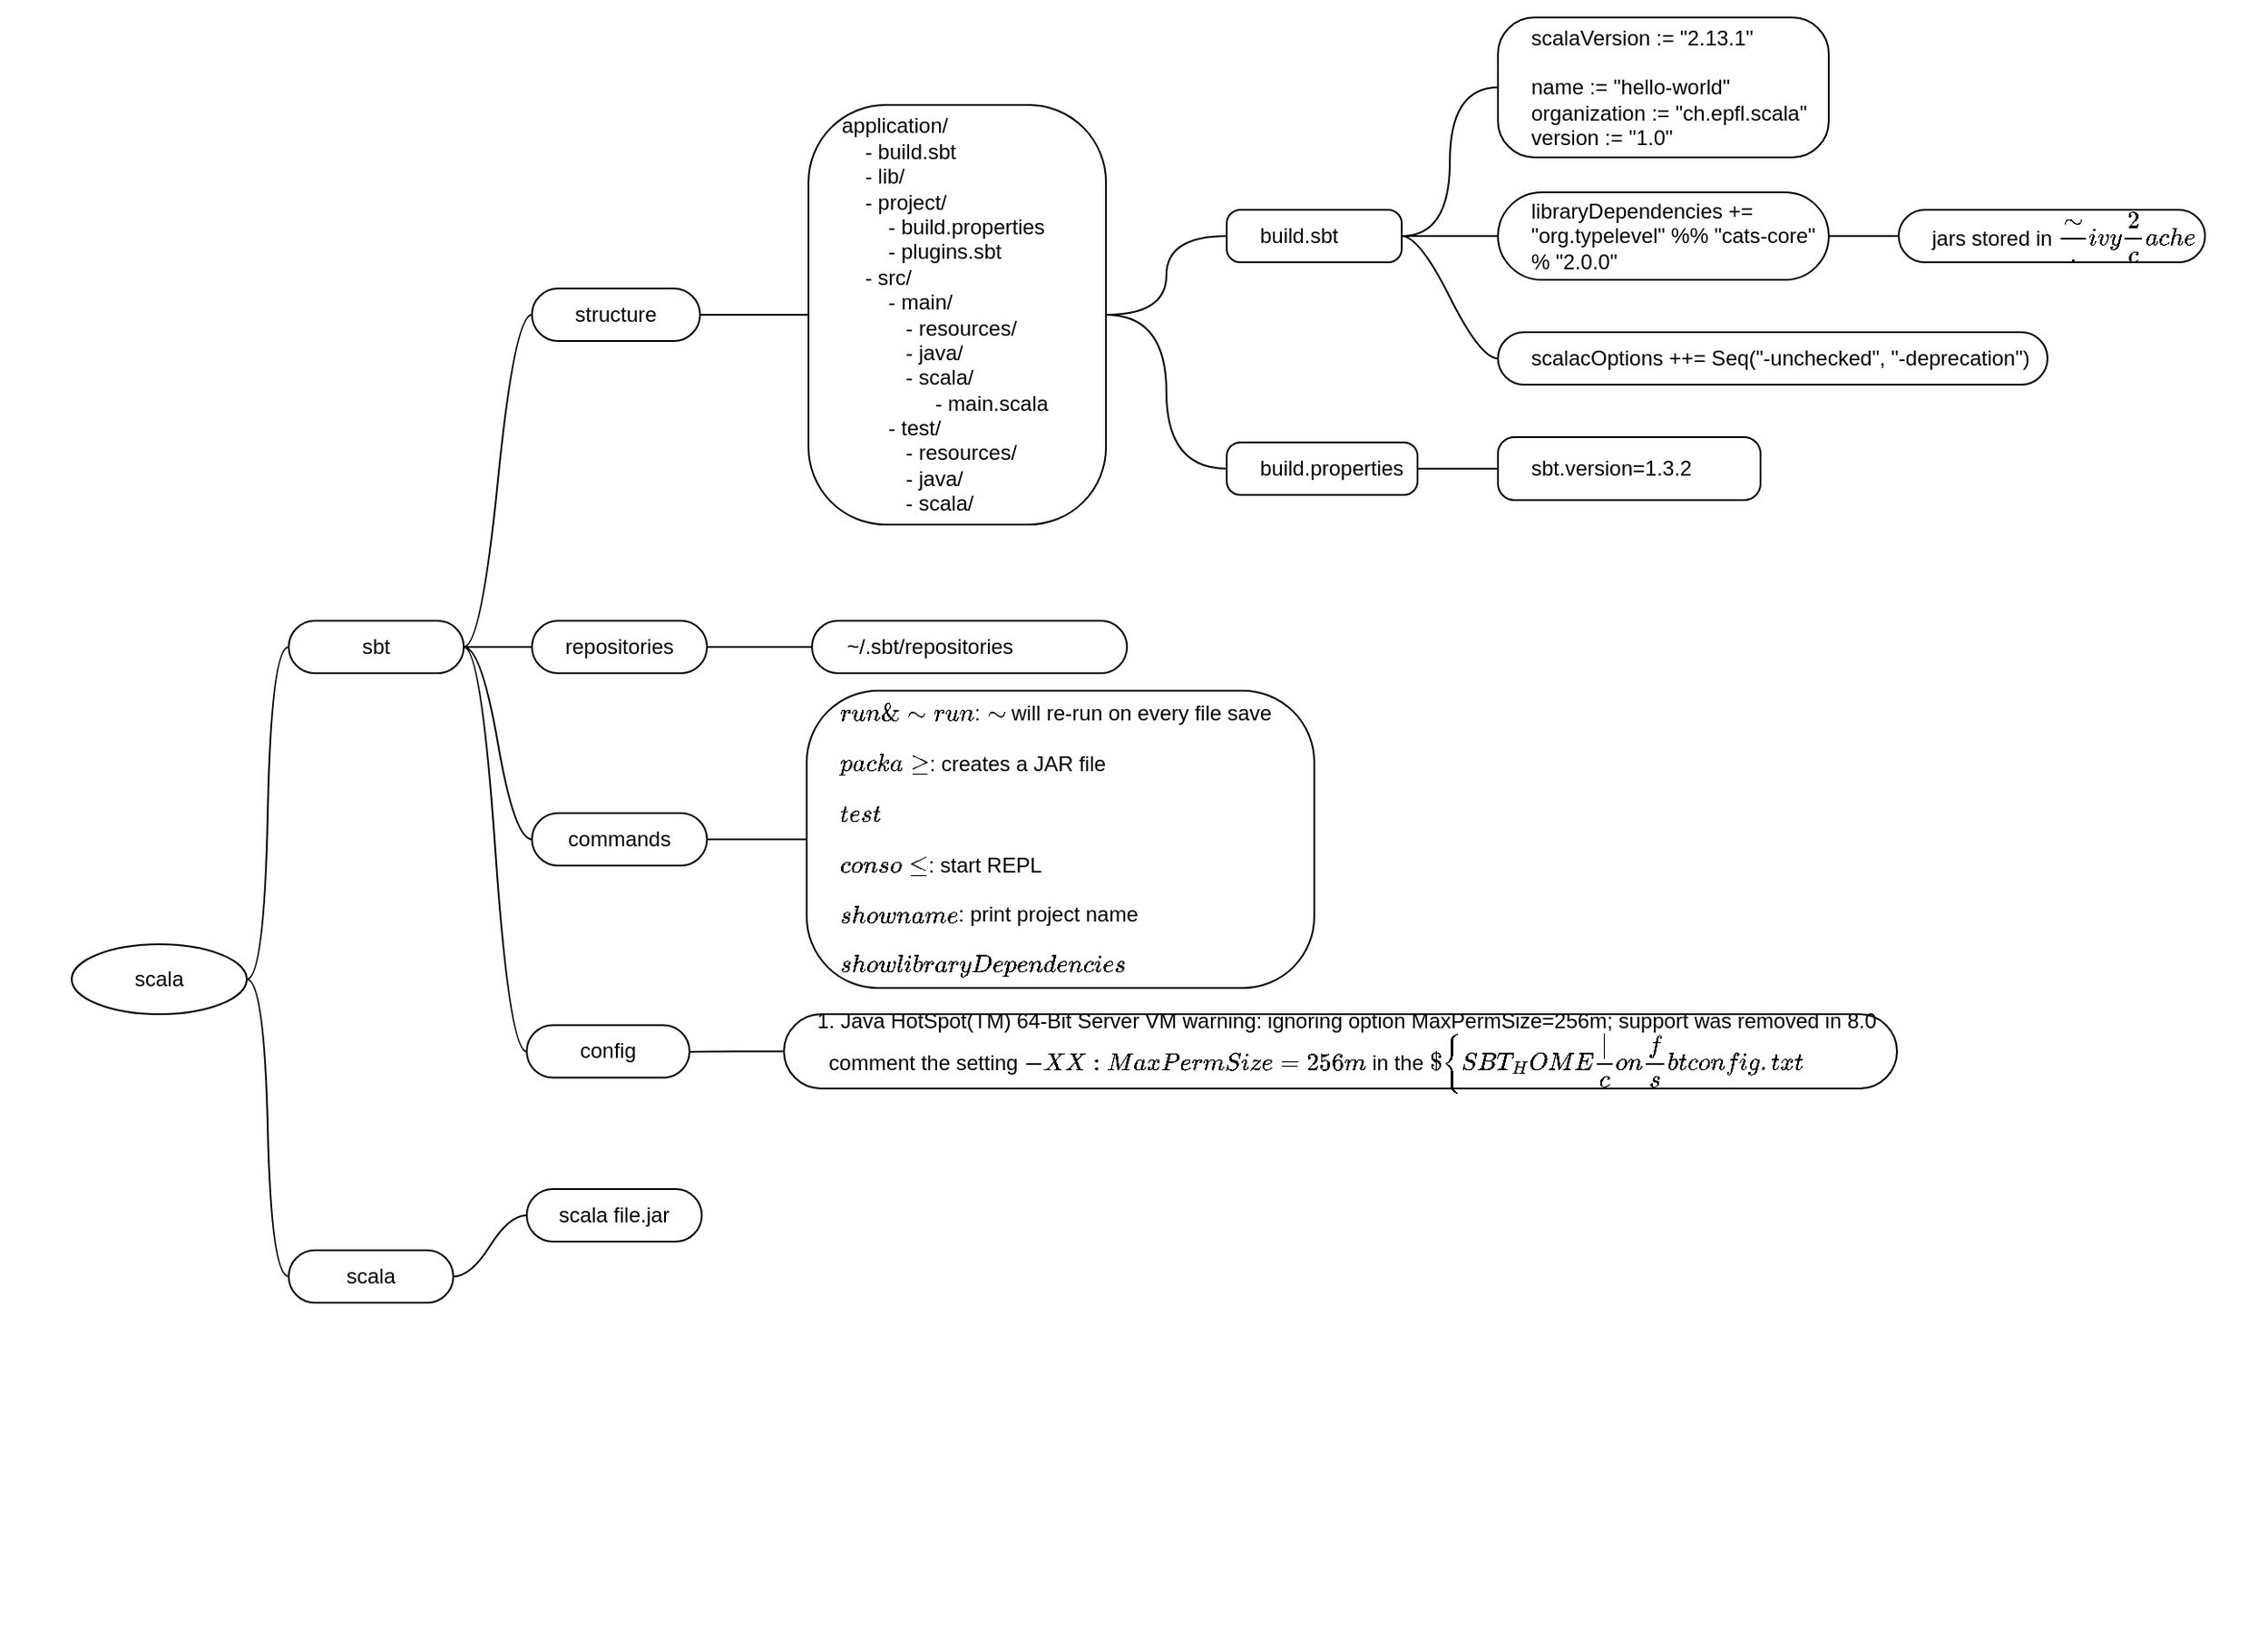 <mxfile version="12.9.3" type="device"><diagram id="EWGYTc7bqy6GZGGbjvN2" name="scala"><mxGraphModel dx="1092" dy="3795" grid="1" gridSize="10" guides="1" tooltips="1" connect="1" arrows="1" fold="1" page="1" pageScale="1" pageWidth="2339" pageHeight="3300" math="0" shadow="0"><root><mxCell id="0"/><mxCell id="1" parent="0"/><mxCell id="EoFhbo3bPFA1JX9zwTyj-1" value="" style="swimlane;html=1;startSize=20;horizontal=1;containerType=tree;fillColor=none;strokeColor=none;spacingLeft=15;snapToPoint=1;fixDash=0;backgroundOutline=0;rounded=1;align=left;verticalAlign=middle;" vertex="1" parent="1"><mxGeometry x="40" y="-200" width="1295" height="930" as="geometry"><mxRectangle x="30" y="-120" width="50" height="40" as="alternateBounds"/></mxGeometry></mxCell><mxCell id="EoFhbo3bPFA1JX9zwTyj-6" value="scala" style="ellipse;whiteSpace=wrap;html=1;align=center;container=1;recursiveResize=0;treeFolding=1;treeMoving=1;snapToPoint=1;fixDash=0;backgroundOutline=0;" vertex="1" parent="EoFhbo3bPFA1JX9zwTyj-1"><mxGeometry x="41" y="540" width="100" height="40" as="geometry"/></mxCell><mxCell id="EoFhbo3bPFA1JX9zwTyj-15" value="" style="edgeStyle=entityRelationEdgeStyle;startArrow=none;endArrow=none;segment=10;curved=1;snapToPoint=1;fixDash=0;backgroundOutline=0;exitX=1;exitY=0.5;exitDx=0;exitDy=0;" edge="1" target="EoFhbo3bPFA1JX9zwTyj-16" source="EoFhbo3bPFA1JX9zwTyj-6" parent="EoFhbo3bPFA1JX9zwTyj-1"><mxGeometry relative="1" as="geometry"><mxPoint x="121" y="570" as="sourcePoint"/></mxGeometry></mxCell><mxCell id="EoFhbo3bPFA1JX9zwTyj-16" value="sbt" style="whiteSpace=wrap;html=1;rounded=1;arcSize=50;align=center;verticalAlign=middle;container=1;recursiveResize=0;strokeWidth=1;autosize=1;spacing=4;treeFolding=1;treeMoving=1;snapToPoint=1;fixDash=0;backgroundOutline=0;" vertex="1" parent="EoFhbo3bPFA1JX9zwTyj-1"><mxGeometry x="165" y="355" width="100" height="30" as="geometry"/></mxCell><mxCell id="HXkj4zqK0N98TBbHZSJ0-14" value="" style="edgeStyle=entityRelationEdgeStyle;startArrow=none;endArrow=none;segment=10;curved=1;snapToPoint=1;fixDash=0;backgroundOutline=0;" edge="1" target="HXkj4zqK0N98TBbHZSJ0-15" source="EoFhbo3bPFA1JX9zwTyj-16" parent="EoFhbo3bPFA1JX9zwTyj-1"><mxGeometry relative="1" as="geometry"><mxPoint x="334" y="310" as="sourcePoint"/></mxGeometry></mxCell><mxCell id="HXkj4zqK0N98TBbHZSJ0-15" value="repositories" style="whiteSpace=wrap;html=1;rounded=1;arcSize=50;align=center;verticalAlign=middle;container=1;recursiveResize=0;strokeWidth=1;autosize=1;spacing=4;treeFolding=1;treeMoving=1;snapToPoint=1;fixDash=0;backgroundOutline=0;" vertex="1" parent="EoFhbo3bPFA1JX9zwTyj-1"><mxGeometry x="304" y="355" width="100" height="30" as="geometry"/></mxCell><mxCell id="HXkj4zqK0N98TBbHZSJ0-16" value="" style="edgeStyle=entityRelationEdgeStyle;startArrow=none;endArrow=none;segment=10;curved=1;snapToPoint=1;fixDash=0;backgroundOutline=0;" edge="1" target="HXkj4zqK0N98TBbHZSJ0-17" source="HXkj4zqK0N98TBbHZSJ0-15" parent="EoFhbo3bPFA1JX9zwTyj-1"><mxGeometry relative="1" as="geometry"><mxPoint x="334" y="330" as="sourcePoint"/></mxGeometry></mxCell><mxCell id="HXkj4zqK0N98TBbHZSJ0-17" value="~/.sbt/repositories" style="whiteSpace=wrap;html=1;rounded=1;arcSize=50;align=left;verticalAlign=middle;container=1;recursiveResize=0;strokeWidth=1;autosize=1;spacing=4;treeFolding=1;treeMoving=1;spacingLeft=16;snapToPoint=1;fixDash=0;backgroundOutline=0;" vertex="1" parent="EoFhbo3bPFA1JX9zwTyj-1"><mxGeometry x="464" y="355" width="180" height="30" as="geometry"/></mxCell><mxCell id="HXkj4zqK0N98TBbHZSJ0-22" value="" style="edgeStyle=entityRelationEdgeStyle;startArrow=none;endArrow=none;segment=10;curved=1;snapToPoint=1;fixDash=0;backgroundOutline=0;exitX=1;exitY=0.5;exitDx=0;exitDy=0;" edge="1" target="HXkj4zqK0N98TBbHZSJ0-23" source="EoFhbo3bPFA1JX9zwTyj-6" parent="EoFhbo3bPFA1JX9zwTyj-1"><mxGeometry relative="1" as="geometry"><mxPoint x="131" y="565" as="sourcePoint"/></mxGeometry></mxCell><mxCell id="HXkj4zqK0N98TBbHZSJ0-23" value="scala" style="whiteSpace=wrap;html=1;rounded=1;arcSize=50;align=center;verticalAlign=middle;container=1;recursiveResize=0;strokeWidth=1;autosize=1;spacing=4;treeFolding=1;treeMoving=1;snapToPoint=1;fixDash=0;backgroundOutline=0;" vertex="1" parent="EoFhbo3bPFA1JX9zwTyj-1"><mxGeometry x="165" y="715" width="94" height="30" as="geometry"/></mxCell><mxCell id="HXkj4zqK0N98TBbHZSJ0-25" value="" style="edgeStyle=entityRelationEdgeStyle;startArrow=none;endArrow=none;segment=10;curved=1;snapToPoint=1;fixDash=0;backgroundOutline=0;" edge="1" target="HXkj4zqK0N98TBbHZSJ0-26" source="HXkj4zqK0N98TBbHZSJ0-23" parent="EoFhbo3bPFA1JX9zwTyj-1"><mxGeometry relative="1" as="geometry"><mxPoint x="145" y="515" as="sourcePoint"/></mxGeometry></mxCell><mxCell id="HXkj4zqK0N98TBbHZSJ0-26" value="scala file.jar" style="whiteSpace=wrap;html=1;rounded=1;arcSize=50;align=center;verticalAlign=middle;container=1;recursiveResize=0;strokeWidth=1;autosize=1;spacing=4;treeFolding=1;treeMoving=1;snapToPoint=1;fixDash=0;backgroundOutline=0;" vertex="1" parent="EoFhbo3bPFA1JX9zwTyj-1"><mxGeometry x="301" y="680" width="100" height="30" as="geometry"/></mxCell><mxCell id="HXkj4zqK0N98TBbHZSJ0-43" value="structure" style="whiteSpace=wrap;html=1;rounded=1;arcSize=50;align=center;verticalAlign=middle;container=1;recursiveResize=0;strokeWidth=1;autosize=1;spacing=4;treeFolding=1;treeMoving=1;snapToPoint=1;fixDash=0;backgroundOutline=0;" vertex="1" parent="EoFhbo3bPFA1JX9zwTyj-1"><mxGeometry x="304" y="165" width="96" height="30" as="geometry"/></mxCell><mxCell id="HXkj4zqK0N98TBbHZSJ0-42" value="" style="edgeStyle=entityRelationEdgeStyle;startArrow=none;endArrow=none;segment=10;curved=1;snapToPoint=1;fixDash=0;backgroundOutline=0;" edge="1" target="HXkj4zqK0N98TBbHZSJ0-43" source="EoFhbo3bPFA1JX9zwTyj-16" parent="EoFhbo3bPFA1JX9zwTyj-1"><mxGeometry relative="1" as="geometry"><mxPoint x="300" y="35" as="sourcePoint"/></mxGeometry></mxCell><mxCell id="HXkj4zqK0N98TBbHZSJ0-44" value="application/&lt;br&gt;&amp;nbsp; &amp;nbsp; - build.sbt&lt;br&gt;&amp;nbsp; &amp;nbsp; - lib/&lt;br&gt;&amp;nbsp; &amp;nbsp; - project/&lt;br&gt;&amp;nbsp; &amp;nbsp; &amp;nbsp; &amp;nbsp; - build.properties&lt;br&gt;&amp;nbsp; &amp;nbsp; &amp;nbsp; &amp;nbsp; - plugins.sbt&lt;br&gt;&amp;nbsp; &amp;nbsp; - src/&lt;br&gt;&amp;nbsp; &amp;nbsp; &amp;nbsp; &amp;nbsp; - main/&lt;br&gt;&amp;nbsp; &amp;nbsp; &amp;nbsp; &amp;nbsp; &amp;nbsp; &amp;nbsp;- resources/&lt;br&gt;&amp;nbsp; &amp;nbsp; &amp;nbsp; &amp;nbsp; &amp;nbsp; &amp;nbsp;- java/&lt;br&gt;&amp;nbsp; &amp;nbsp; &amp;nbsp; &amp;nbsp; &amp;nbsp; &amp;nbsp;- scala/&lt;br&gt;&amp;nbsp; &amp;nbsp; &amp;nbsp; &amp;nbsp; &amp;nbsp; &amp;nbsp; &amp;nbsp; &amp;nbsp; - main.scala&lt;br&gt;&amp;nbsp; &amp;nbsp; &amp;nbsp; &amp;nbsp; - test/&lt;br&gt;&amp;nbsp; &amp;nbsp; &amp;nbsp; &amp;nbsp; &amp;nbsp; &amp;nbsp;- resources/&lt;br&gt;&amp;nbsp; &amp;nbsp; &amp;nbsp; &amp;nbsp; &amp;nbsp; &amp;nbsp;- java/&lt;br&gt;&amp;nbsp; &amp;nbsp; &amp;nbsp; &amp;nbsp; &amp;nbsp; &amp;nbsp;- scala/" style="whiteSpace=wrap;html=1;rounded=1;arcSize=26;align=left;verticalAlign=middle;container=1;recursiveResize=0;strokeWidth=1;autosize=1;spacing=4;treeFolding=1;treeMoving=1;snapToPoint=1;fixDash=0;backgroundOutline=0;spacingLeft=15;glass=0;comic=0;shadow=0;" vertex="1" parent="EoFhbo3bPFA1JX9zwTyj-1"><mxGeometry x="462" y="60" width="170" height="240" as="geometry"/></mxCell><mxCell id="HXkj4zqK0N98TBbHZSJ0-45" value="" style="edgeStyle=orthogonalEdgeStyle;rounded=0;orthogonalLoop=1;jettySize=auto;html=1;endArrow=none;endFill=0;" edge="1" parent="EoFhbo3bPFA1JX9zwTyj-1" source="HXkj4zqK0N98TBbHZSJ0-43" target="HXkj4zqK0N98TBbHZSJ0-44"><mxGeometry relative="1" as="geometry"/></mxCell><mxCell id="HXkj4zqK0N98TBbHZSJ0-48" value="" style="edgeStyle=entityRelationEdgeStyle;startArrow=none;endArrow=none;segment=10;curved=1;snapToPoint=1;fixDash=0;backgroundOutline=0;" edge="1" target="HXkj4zqK0N98TBbHZSJ0-49" source="EoFhbo3bPFA1JX9zwTyj-16" parent="EoFhbo3bPFA1JX9zwTyj-1"><mxGeometry relative="1" as="geometry"><mxPoint x="303" y="145" as="sourcePoint"/></mxGeometry></mxCell><mxCell id="HXkj4zqK0N98TBbHZSJ0-49" value="commands" style="whiteSpace=wrap;html=1;rounded=1;arcSize=50;align=center;verticalAlign=middle;container=1;recursiveResize=0;strokeWidth=1;autosize=1;spacing=4;treeFolding=1;treeMoving=1;snapToPoint=1;fixDash=0;backgroundOutline=0;" vertex="1" parent="EoFhbo3bPFA1JX9zwTyj-1"><mxGeometry x="304" y="465" width="100" height="30" as="geometry"/></mxCell><mxCell id="HXkj4zqK0N98TBbHZSJ0-50" value="" style="edgeStyle=entityRelationEdgeStyle;startArrow=none;endArrow=none;segment=10;curved=1;snapToPoint=1;fixDash=0;backgroundOutline=0;" edge="1" target="HXkj4zqK0N98TBbHZSJ0-51" source="HXkj4zqK0N98TBbHZSJ0-49" parent="EoFhbo3bPFA1JX9zwTyj-1"><mxGeometry relative="1" as="geometry"><mxPoint x="294" y="190" as="sourcePoint"/></mxGeometry></mxCell><mxCell id="HXkj4zqK0N98TBbHZSJ0-51" value="`run &amp;amp; ~run`: `~` will re-run on every file save&lt;br&gt;&lt;br&gt;`package`: creates a JAR file&lt;br&gt;&lt;br&gt;`test`&lt;br&gt;&lt;br&gt;`console`: start REPL&lt;br&gt;&lt;br&gt;`show name`: print project name&lt;br&gt;&lt;br&gt;`show libraryDependencies`" style="whiteSpace=wrap;html=1;rounded=1;arcSize=24;align=left;verticalAlign=middle;container=1;recursiveResize=0;strokeWidth=1;autosize=1;spacing=4;treeFolding=1;treeMoving=1;snapToPoint=1;fixDash=0;backgroundOutline=0;spacingLeft=15;" vertex="1" parent="EoFhbo3bPFA1JX9zwTyj-1"><mxGeometry x="461" y="395" width="290" height="170" as="geometry"/></mxCell><mxCell id="HXkj4zqK0N98TBbHZSJ0-52" value="" style="edgeStyle=entityRelationEdgeStyle;startArrow=none;endArrow=none;segment=10;curved=1;snapToPoint=1;fixDash=0;backgroundOutline=0;" edge="1" target="HXkj4zqK0N98TBbHZSJ0-53" source="EoFhbo3bPFA1JX9zwTyj-16" parent="EoFhbo3bPFA1JX9zwTyj-1"><mxGeometry relative="1" as="geometry"><mxPoint x="294" y="190" as="sourcePoint"/></mxGeometry></mxCell><mxCell id="HXkj4zqK0N98TBbHZSJ0-53" value="config" style="whiteSpace=wrap;html=1;rounded=1;arcSize=50;align=center;verticalAlign=middle;container=1;recursiveResize=0;strokeWidth=1;autosize=1;spacing=4;treeFolding=1;treeMoving=1;snapToPoint=1;fixDash=0;backgroundOutline=0;" vertex="1" parent="EoFhbo3bPFA1JX9zwTyj-1"><mxGeometry x="301" y="586.25" width="93" height="30" as="geometry"/></mxCell><mxCell id="HXkj4zqK0N98TBbHZSJ0-54" value="" style="edgeStyle=entityRelationEdgeStyle;startArrow=none;endArrow=none;segment=10;curved=1;snapToPoint=1;fixDash=0;backgroundOutline=0;entryX=0;entryY=0.5;entryDx=0;entryDy=0;" edge="1" target="HXkj4zqK0N98TBbHZSJ0-55" source="HXkj4zqK0N98TBbHZSJ0-53" parent="EoFhbo3bPFA1JX9zwTyj-1"><mxGeometry relative="1" as="geometry"><mxPoint x="294" y="190" as="sourcePoint"/><mxPoint x="464" y="640" as="targetPoint"/></mxGeometry></mxCell><mxCell id="HXkj4zqK0N98TBbHZSJ0-55" value="1. Java HotSpot(TM) 64-Bit Server VM warning: ignoring option MaxPermSize=256m; support was removed in 8.0&lt;br&gt;&amp;nbsp; comment the setting `-XX:MaxPermSize=256m` in the `${SBT_HOME|/conf/sbtconfig.txt`" style="whiteSpace=wrap;html=1;rounded=1;arcSize=50;align=left;verticalAlign=middle;container=1;recursiveResize=0;strokeWidth=1;autosize=1;spacing=4;treeFolding=1;treeMoving=1;snapToPoint=1;fixDash=0;backgroundOutline=0;spacingLeft=15;" vertex="1" parent="EoFhbo3bPFA1JX9zwTyj-1"><mxGeometry x="448" y="580" width="636" height="42.5" as="geometry"/></mxCell><mxCell id="HXkj4zqK0N98TBbHZSJ0-67" value="" style="edgeStyle=orthogonalEdgeStyle;rounded=0;orthogonalLoop=1;jettySize=auto;html=1;endArrow=none;endFill=0;curved=1;" edge="1" target="HXkj4zqK0N98TBbHZSJ0-68" source="HXkj4zqK0N98TBbHZSJ0-44" parent="EoFhbo3bPFA1JX9zwTyj-1"><mxGeometry relative="1" as="geometry"><mxPoint x="431" y="-45" as="sourcePoint"/></mxGeometry></mxCell><mxCell id="HXkj4zqK0N98TBbHZSJ0-68" value="build.properties" style="whiteSpace=wrap;html=1;rounded=1;arcSize=26;align=left;verticalAlign=middle;container=1;recursiveResize=0;strokeWidth=1;autosize=1;spacing=4;treeFolding=1;treeMoving=1;snapToPoint=1;fixDash=0;backgroundOutline=0;spacingLeft=15;glass=0;comic=0;shadow=0;" vertex="1" parent="EoFhbo3bPFA1JX9zwTyj-1"><mxGeometry x="701" y="253" width="109" height="30" as="geometry"/></mxCell><mxCell id="HXkj4zqK0N98TBbHZSJ0-69" value="" style="edgeStyle=orthogonalEdgeStyle;rounded=0;orthogonalLoop=1;jettySize=auto;html=1;endArrow=none;endFill=0;" edge="1" target="HXkj4zqK0N98TBbHZSJ0-70" source="HXkj4zqK0N98TBbHZSJ0-68" parent="EoFhbo3bPFA1JX9zwTyj-1"><mxGeometry relative="1" as="geometry"><mxPoint x="663" y="-45" as="sourcePoint"/></mxGeometry></mxCell><mxCell id="HXkj4zqK0N98TBbHZSJ0-70" value="sbt.version=1.3.2" style="whiteSpace=wrap;html=1;rounded=1;arcSize=26;align=left;verticalAlign=middle;container=1;recursiveResize=0;strokeWidth=1;autosize=1;spacing=4;treeFolding=1;treeMoving=1;snapToPoint=1;fixDash=0;backgroundOutline=0;spacingLeft=15;glass=0;comic=0;shadow=0;" vertex="1" parent="EoFhbo3bPFA1JX9zwTyj-1"><mxGeometry x="856" y="250" width="150" height="36" as="geometry"/></mxCell><mxCell id="HXkj4zqK0N98TBbHZSJ0-75" value="" style="edgeStyle=orthogonalEdgeStyle;rounded=0;orthogonalLoop=1;jettySize=auto;html=1;endArrow=none;endFill=0;curved=1;" edge="1" target="HXkj4zqK0N98TBbHZSJ0-76" source="HXkj4zqK0N98TBbHZSJ0-44" parent="EoFhbo3bPFA1JX9zwTyj-1"><mxGeometry relative="1" as="geometry"><mxPoint x="663" y="-45" as="sourcePoint"/></mxGeometry></mxCell><mxCell id="HXkj4zqK0N98TBbHZSJ0-76" value="&lt;span style=&quot;text-align: center&quot;&gt;build.sbt&lt;/span&gt;" style="whiteSpace=wrap;html=1;rounded=1;arcSize=26;align=left;verticalAlign=middle;container=1;recursiveResize=0;strokeWidth=1;autosize=1;spacing=4;treeFolding=1;treeMoving=1;snapToPoint=1;fixDash=0;backgroundOutline=0;spacingLeft=15;glass=0;comic=0;shadow=0;" vertex="1" parent="EoFhbo3bPFA1JX9zwTyj-1"><mxGeometry x="701" y="120" width="100" height="30" as="geometry"/></mxCell><UserObject label="libraryDependencies += &quot;org.typelevel&quot; %% &quot;cats-core&quot; % &quot;2.0.0&quot;" link="https://index.scala-lang.org" id="HXkj4zqK0N98TBbHZSJ0-81"><mxCell style="whiteSpace=wrap;html=1;rounded=1;arcSize=50;align=left;verticalAlign=middle;container=1;recursiveResize=0;strokeWidth=1;autosize=1;spacing=4;treeFolding=1;treeMoving=1;spacingLeft=15;snapToPoint=1;fixDash=0;backgroundOutline=0;collapsible=1;overflow=visible;" vertex="1" collapsed="1" parent="EoFhbo3bPFA1JX9zwTyj-1"><mxGeometry x="856" y="110" width="189" height="50" as="geometry"/></mxCell></UserObject><mxCell id="HXkj4zqK0N98TBbHZSJ0-82" value="" style="edgeStyle=entityRelationEdgeStyle;startArrow=none;endArrow=none;segment=10;curved=1;snapToPoint=1;fixDash=0;backgroundOutline=0;exitX=1;exitY=0.5;exitDx=0;exitDy=0;" edge="1" parent="EoFhbo3bPFA1JX9zwTyj-1" source="HXkj4zqK0N98TBbHZSJ0-76" target="HXkj4zqK0N98TBbHZSJ0-81"><mxGeometry relative="1" as="geometry"><mxPoint x="751" y="310" as="sourcePoint"/><mxPoint x="470" y="410" as="targetPoint"/></mxGeometry></mxCell><mxCell id="HXkj4zqK0N98TBbHZSJ0-85" value="" style="edgeStyle=orthogonalEdgeStyle;rounded=0;orthogonalLoop=1;jettySize=auto;html=1;endArrow=none;endFill=0;curved=1;entryX=0;entryY=0.5;entryDx=0;entryDy=0;" edge="1" target="HXkj4zqK0N98TBbHZSJ0-86" source="HXkj4zqK0N98TBbHZSJ0-76" parent="EoFhbo3bPFA1JX9zwTyj-1"><mxGeometry relative="1" as="geometry"><mxPoint x="661" y="10" as="sourcePoint"/></mxGeometry></mxCell><mxCell id="HXkj4zqK0N98TBbHZSJ0-86" value="scalaVersion := &quot;2.13.1&quot;&lt;br&gt;&lt;br&gt;name := &quot;hello-world&quot;&lt;br&gt;organization := &quot;ch.epfl.scala&quot;&lt;br&gt;version := &quot;1.0&quot;" style="whiteSpace=wrap;html=1;rounded=1;arcSize=26;align=left;verticalAlign=middle;container=1;recursiveResize=0;strokeWidth=1;autosize=1;spacing=4;treeFolding=1;treeMoving=1;snapToPoint=1;fixDash=0;backgroundOutline=0;spacingLeft=15;glass=0;comic=0;shadow=0;" vertex="1" parent="EoFhbo3bPFA1JX9zwTyj-1"><mxGeometry x="856" y="10" width="189" height="80" as="geometry"/></mxCell><mxCell id="HXkj4zqK0N98TBbHZSJ0-89" value="" style="edgeStyle=entityRelationEdgeStyle;startArrow=none;endArrow=none;segment=10;curved=1;snapToPoint=1;fixDash=0;backgroundOutline=0;exitX=1;exitY=0.5;exitDx=0;exitDy=0;" edge="1" target="HXkj4zqK0N98TBbHZSJ0-90" source="HXkj4zqK0N98TBbHZSJ0-76" parent="EoFhbo3bPFA1JX9zwTyj-1"><mxGeometry relative="1" as="geometry"><mxPoint x="841" y="-95" as="sourcePoint"/><mxPoint x="470" y="410" as="targetPoint"/></mxGeometry></mxCell><UserObject label="scalacOptions ++= Seq(&quot;-unchecked&quot;, &quot;-deprecation&quot;)" link="https://index.scala-lang.org" id="HXkj4zqK0N98TBbHZSJ0-90"><mxCell style="whiteSpace=wrap;html=1;rounded=1;arcSize=50;align=left;verticalAlign=middle;container=1;recursiveResize=0;strokeWidth=1;autosize=1;spacing=4;treeFolding=1;treeMoving=1;spacingLeft=15;snapToPoint=1;fixDash=0;backgroundOutline=0;collapsible=1;overflow=visible;" vertex="1" collapsed="1" parent="EoFhbo3bPFA1JX9zwTyj-1"><mxGeometry x="856" y="190" width="314" height="30" as="geometry"/></mxCell></UserObject><mxCell id="HXkj4zqK0N98TBbHZSJ0-91" value="" style="edgeStyle=entityRelationEdgeStyle;startArrow=none;endArrow=none;segment=10;curved=1;snapToPoint=1;fixDash=0;backgroundOutline=0;exitX=1;exitY=0.5;exitDx=0;exitDy=0;" edge="1" target="HXkj4zqK0N98TBbHZSJ0-92" source="HXkj4zqK0N98TBbHZSJ0-81" parent="EoFhbo3bPFA1JX9zwTyj-1"><mxGeometry relative="1" as="geometry"><mxPoint x="841" y="-65" as="sourcePoint"/><mxPoint x="470" y="410" as="targetPoint"/></mxGeometry></mxCell><UserObject label="jars stored in `~/.ivy2/cache`" link="https://index.scala-lang.org" id="HXkj4zqK0N98TBbHZSJ0-92"><mxCell style="whiteSpace=wrap;html=1;rounded=1;arcSize=50;align=left;verticalAlign=middle;container=1;recursiveResize=0;strokeWidth=1;autosize=1;spacing=4;treeFolding=1;treeMoving=1;spacingLeft=15;snapToPoint=1;fixDash=0;backgroundOutline=0;collapsible=1;overflow=visible;" vertex="1" collapsed="1" parent="EoFhbo3bPFA1JX9zwTyj-1"><mxGeometry x="1085" y="120" width="175" height="30" as="geometry"/></mxCell></UserObject></root></mxGraphModel></diagram></mxfile>